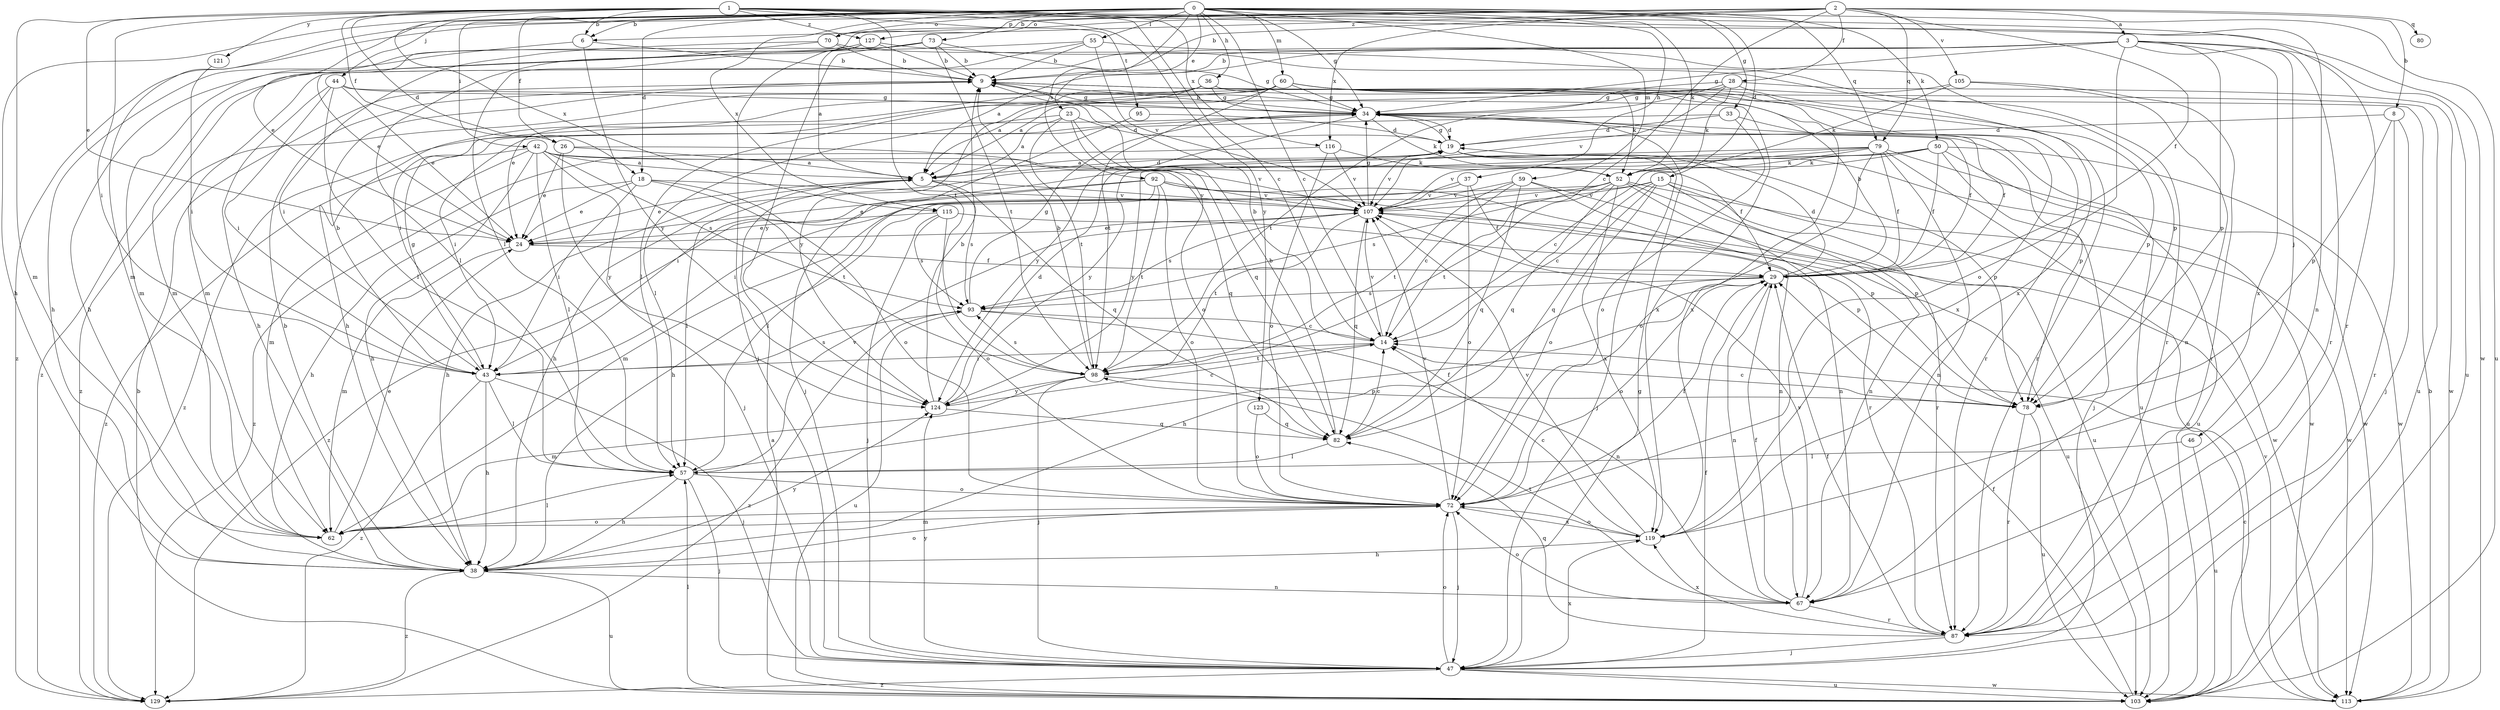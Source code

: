 strict digraph  {
0;
1;
2;
3;
5;
6;
8;
9;
14;
15;
18;
19;
23;
24;
26;
28;
29;
33;
34;
36;
37;
38;
42;
43;
44;
46;
47;
50;
52;
55;
57;
59;
60;
62;
67;
70;
72;
73;
78;
79;
80;
82;
87;
92;
93;
95;
98;
103;
105;
107;
113;
115;
116;
119;
121;
123;
124;
127;
129;
0 -> 6  [label=b];
0 -> 14  [label=c];
0 -> 15  [label=d];
0 -> 18  [label=d];
0 -> 23  [label=e];
0 -> 24  [label=e];
0 -> 26  [label=f];
0 -> 33  [label=g];
0 -> 34  [label=g];
0 -> 36  [label=h];
0 -> 37  [label=h];
0 -> 38  [label=h];
0 -> 42  [label=i];
0 -> 44  [label=j];
0 -> 50  [label=k];
0 -> 52  [label=k];
0 -> 55  [label=l];
0 -> 59  [label=m];
0 -> 60  [label=m];
0 -> 62  [label=m];
0 -> 70  [label=o];
0 -> 73  [label=p];
0 -> 79  [label=q];
0 -> 92  [label=s];
0 -> 103  [label=u];
0 -> 115  [label=x];
1 -> 6  [label=b];
1 -> 14  [label=c];
1 -> 18  [label=d];
1 -> 24  [label=e];
1 -> 26  [label=f];
1 -> 43  [label=i];
1 -> 62  [label=m];
1 -> 67  [label=n];
1 -> 87  [label=r];
1 -> 95  [label=t];
1 -> 98  [label=t];
1 -> 113  [label=w];
1 -> 115  [label=x];
1 -> 116  [label=x];
1 -> 121  [label=y];
1 -> 123  [label=y];
1 -> 127  [label=z];
2 -> 3  [label=a];
2 -> 6  [label=b];
2 -> 8  [label=b];
2 -> 9  [label=b];
2 -> 14  [label=c];
2 -> 28  [label=f];
2 -> 29  [label=f];
2 -> 57  [label=l];
2 -> 70  [label=o];
2 -> 79  [label=q];
2 -> 80  [label=q];
2 -> 105  [label=v];
2 -> 116  [label=x];
2 -> 127  [label=z];
2 -> 129  [label=z];
3 -> 5  [label=a];
3 -> 9  [label=b];
3 -> 34  [label=g];
3 -> 46  [label=j];
3 -> 62  [label=m];
3 -> 72  [label=o];
3 -> 78  [label=p];
3 -> 87  [label=r];
3 -> 103  [label=u];
3 -> 119  [label=x];
5 -> 19  [label=d];
5 -> 24  [label=e];
5 -> 38  [label=h];
5 -> 57  [label=l];
5 -> 82  [label=q];
5 -> 93  [label=s];
5 -> 107  [label=v];
6 -> 9  [label=b];
6 -> 38  [label=h];
6 -> 124  [label=y];
8 -> 19  [label=d];
8 -> 47  [label=j];
8 -> 78  [label=p];
8 -> 87  [label=r];
9 -> 34  [label=g];
14 -> 9  [label=b];
14 -> 43  [label=i];
14 -> 98  [label=t];
14 -> 107  [label=v];
15 -> 14  [label=c];
15 -> 38  [label=h];
15 -> 67  [label=n];
15 -> 72  [label=o];
15 -> 82  [label=q];
15 -> 87  [label=r];
15 -> 107  [label=v];
15 -> 113  [label=w];
18 -> 24  [label=e];
18 -> 38  [label=h];
18 -> 43  [label=i];
18 -> 72  [label=o];
18 -> 98  [label=t];
18 -> 107  [label=v];
19 -> 5  [label=a];
19 -> 34  [label=g];
19 -> 47  [label=j];
19 -> 78  [label=p];
19 -> 107  [label=v];
19 -> 113  [label=w];
23 -> 5  [label=a];
23 -> 19  [label=d];
23 -> 57  [label=l];
23 -> 72  [label=o];
23 -> 82  [label=q];
23 -> 98  [label=t];
24 -> 29  [label=f];
24 -> 62  [label=m];
26 -> 5  [label=a];
26 -> 24  [label=e];
26 -> 47  [label=j];
26 -> 107  [label=v];
28 -> 5  [label=a];
28 -> 34  [label=g];
28 -> 52  [label=k];
28 -> 87  [label=r];
28 -> 98  [label=t];
28 -> 107  [label=v];
28 -> 113  [label=w];
29 -> 9  [label=b];
29 -> 19  [label=d];
29 -> 38  [label=h];
29 -> 67  [label=n];
29 -> 72  [label=o];
29 -> 93  [label=s];
33 -> 19  [label=d];
33 -> 29  [label=f];
33 -> 43  [label=i];
33 -> 72  [label=o];
34 -> 9  [label=b];
34 -> 19  [label=d];
34 -> 29  [label=f];
34 -> 52  [label=k];
34 -> 78  [label=p];
34 -> 103  [label=u];
34 -> 124  [label=y];
34 -> 129  [label=z];
36 -> 24  [label=e];
36 -> 34  [label=g];
36 -> 52  [label=k];
36 -> 57  [label=l];
36 -> 119  [label=x];
36 -> 124  [label=y];
37 -> 29  [label=f];
37 -> 62  [label=m];
37 -> 72  [label=o];
37 -> 107  [label=v];
38 -> 9  [label=b];
38 -> 67  [label=n];
38 -> 72  [label=o];
38 -> 103  [label=u];
38 -> 124  [label=y];
38 -> 129  [label=z];
42 -> 5  [label=a];
42 -> 29  [label=f];
42 -> 38  [label=h];
42 -> 57  [label=l];
42 -> 62  [label=m];
42 -> 82  [label=q];
42 -> 93  [label=s];
42 -> 124  [label=y];
42 -> 129  [label=z];
43 -> 9  [label=b];
43 -> 34  [label=g];
43 -> 38  [label=h];
43 -> 47  [label=j];
43 -> 57  [label=l];
43 -> 93  [label=s];
43 -> 129  [label=z];
44 -> 24  [label=e];
44 -> 34  [label=g];
44 -> 38  [label=h];
44 -> 43  [label=i];
44 -> 57  [label=l];
44 -> 119  [label=x];
46 -> 57  [label=l];
46 -> 103  [label=u];
47 -> 29  [label=f];
47 -> 34  [label=g];
47 -> 72  [label=o];
47 -> 103  [label=u];
47 -> 113  [label=w];
47 -> 119  [label=x];
47 -> 124  [label=y];
47 -> 129  [label=z];
50 -> 14  [label=c];
50 -> 29  [label=f];
50 -> 43  [label=i];
50 -> 47  [label=j];
50 -> 52  [label=k];
50 -> 103  [label=u];
50 -> 113  [label=w];
50 -> 124  [label=y];
52 -> 43  [label=i];
52 -> 67  [label=n];
52 -> 82  [label=q];
52 -> 93  [label=s];
52 -> 98  [label=t];
52 -> 103  [label=u];
52 -> 107  [label=v];
52 -> 113  [label=w];
52 -> 119  [label=x];
55 -> 9  [label=b];
55 -> 24  [label=e];
55 -> 78  [label=p];
55 -> 107  [label=v];
55 -> 129  [label=z];
57 -> 29  [label=f];
57 -> 38  [label=h];
57 -> 47  [label=j];
57 -> 72  [label=o];
57 -> 107  [label=v];
59 -> 14  [label=c];
59 -> 78  [label=p];
59 -> 82  [label=q];
59 -> 87  [label=r];
59 -> 98  [label=t];
59 -> 107  [label=v];
60 -> 5  [label=a];
60 -> 34  [label=g];
60 -> 38  [label=h];
60 -> 43  [label=i];
60 -> 78  [label=p];
60 -> 87  [label=r];
60 -> 98  [label=t];
60 -> 103  [label=u];
60 -> 119  [label=x];
60 -> 129  [label=z];
62 -> 24  [label=e];
62 -> 57  [label=l];
62 -> 72  [label=o];
67 -> 29  [label=f];
67 -> 72  [label=o];
67 -> 87  [label=r];
67 -> 98  [label=t];
67 -> 107  [label=v];
70 -> 9  [label=b];
70 -> 43  [label=i];
70 -> 57  [label=l];
70 -> 119  [label=x];
72 -> 29  [label=f];
72 -> 47  [label=j];
72 -> 62  [label=m];
72 -> 107  [label=v];
72 -> 119  [label=x];
73 -> 9  [label=b];
73 -> 34  [label=g];
73 -> 38  [label=h];
73 -> 62  [label=m];
73 -> 98  [label=t];
73 -> 124  [label=y];
78 -> 14  [label=c];
78 -> 87  [label=r];
78 -> 103  [label=u];
79 -> 29  [label=f];
79 -> 38  [label=h];
79 -> 52  [label=k];
79 -> 67  [label=n];
79 -> 72  [label=o];
79 -> 103  [label=u];
79 -> 107  [label=v];
79 -> 113  [label=w];
79 -> 124  [label=y];
82 -> 9  [label=b];
82 -> 14  [label=c];
82 -> 57  [label=l];
87 -> 29  [label=f];
87 -> 47  [label=j];
87 -> 82  [label=q];
87 -> 119  [label=x];
92 -> 24  [label=e];
92 -> 57  [label=l];
92 -> 67  [label=n];
92 -> 72  [label=o];
92 -> 78  [label=p];
92 -> 98  [label=t];
92 -> 107  [label=v];
92 -> 129  [label=z];
93 -> 14  [label=c];
93 -> 34  [label=g];
93 -> 67  [label=n];
93 -> 103  [label=u];
93 -> 129  [label=z];
95 -> 19  [label=d];
95 -> 47  [label=j];
98 -> 9  [label=b];
98 -> 47  [label=j];
98 -> 62  [label=m];
98 -> 78  [label=p];
98 -> 93  [label=s];
98 -> 124  [label=y];
103 -> 5  [label=a];
103 -> 9  [label=b];
103 -> 29  [label=f];
103 -> 57  [label=l];
105 -> 34  [label=g];
105 -> 52  [label=k];
105 -> 67  [label=n];
105 -> 87  [label=r];
107 -> 24  [label=e];
107 -> 34  [label=g];
107 -> 82  [label=q];
107 -> 93  [label=s];
107 -> 98  [label=t];
107 -> 103  [label=u];
113 -> 9  [label=b];
113 -> 14  [label=c];
113 -> 107  [label=v];
115 -> 24  [label=e];
115 -> 47  [label=j];
115 -> 72  [label=o];
115 -> 78  [label=p];
115 -> 93  [label=s];
116 -> 52  [label=k];
116 -> 72  [label=o];
116 -> 107  [label=v];
116 -> 129  [label=z];
119 -> 14  [label=c];
119 -> 38  [label=h];
119 -> 72  [label=o];
119 -> 107  [label=v];
121 -> 43  [label=i];
123 -> 72  [label=o];
123 -> 82  [label=q];
124 -> 9  [label=b];
124 -> 14  [label=c];
124 -> 19  [label=d];
124 -> 82  [label=q];
127 -> 5  [label=a];
127 -> 9  [label=b];
127 -> 47  [label=j];
127 -> 62  [label=m];
127 -> 87  [label=r];
}
